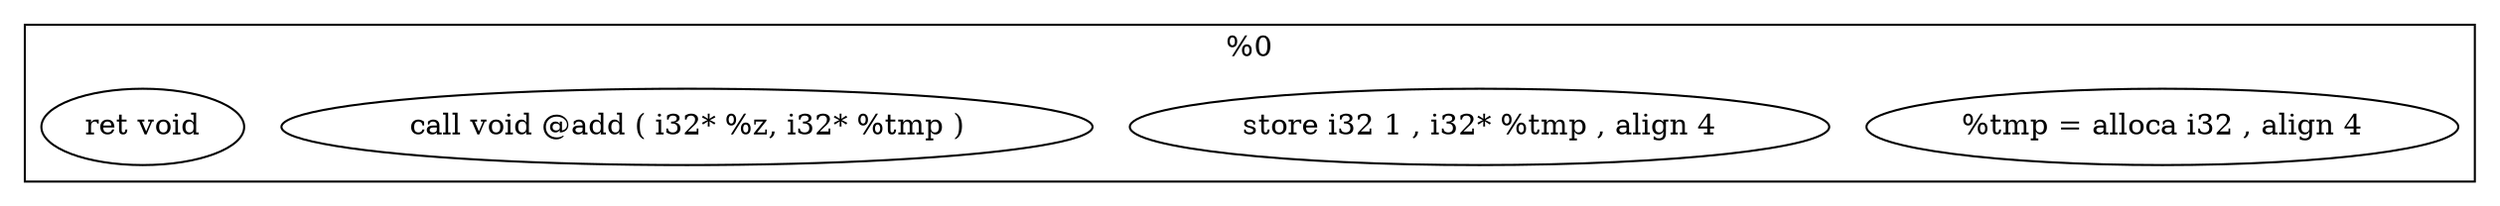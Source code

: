 digraph {
	node [label="\N"];
	graph [bb="0,0,1200,96"];
	subgraph cluster_82 {
		graph [label="%0",
			bb="8,8,1192,88"];
		83 [label="%tmp = alloca i32 , align 4", pos="1041,35", width="3.9722", height="0.51389"];
		84 [label="store i32 1 , i32* %tmp , align 4", pos="711,35", width="4.6944", height="0.51389"];
		85 [label="call void @add ( i32* %z, i32* %tmp )", pos="328,35", width="5.4444", height="0.51389"];
		86 [label="ret void", pos="65,35", width="1.3611", height="0.51389"];
	}
}
